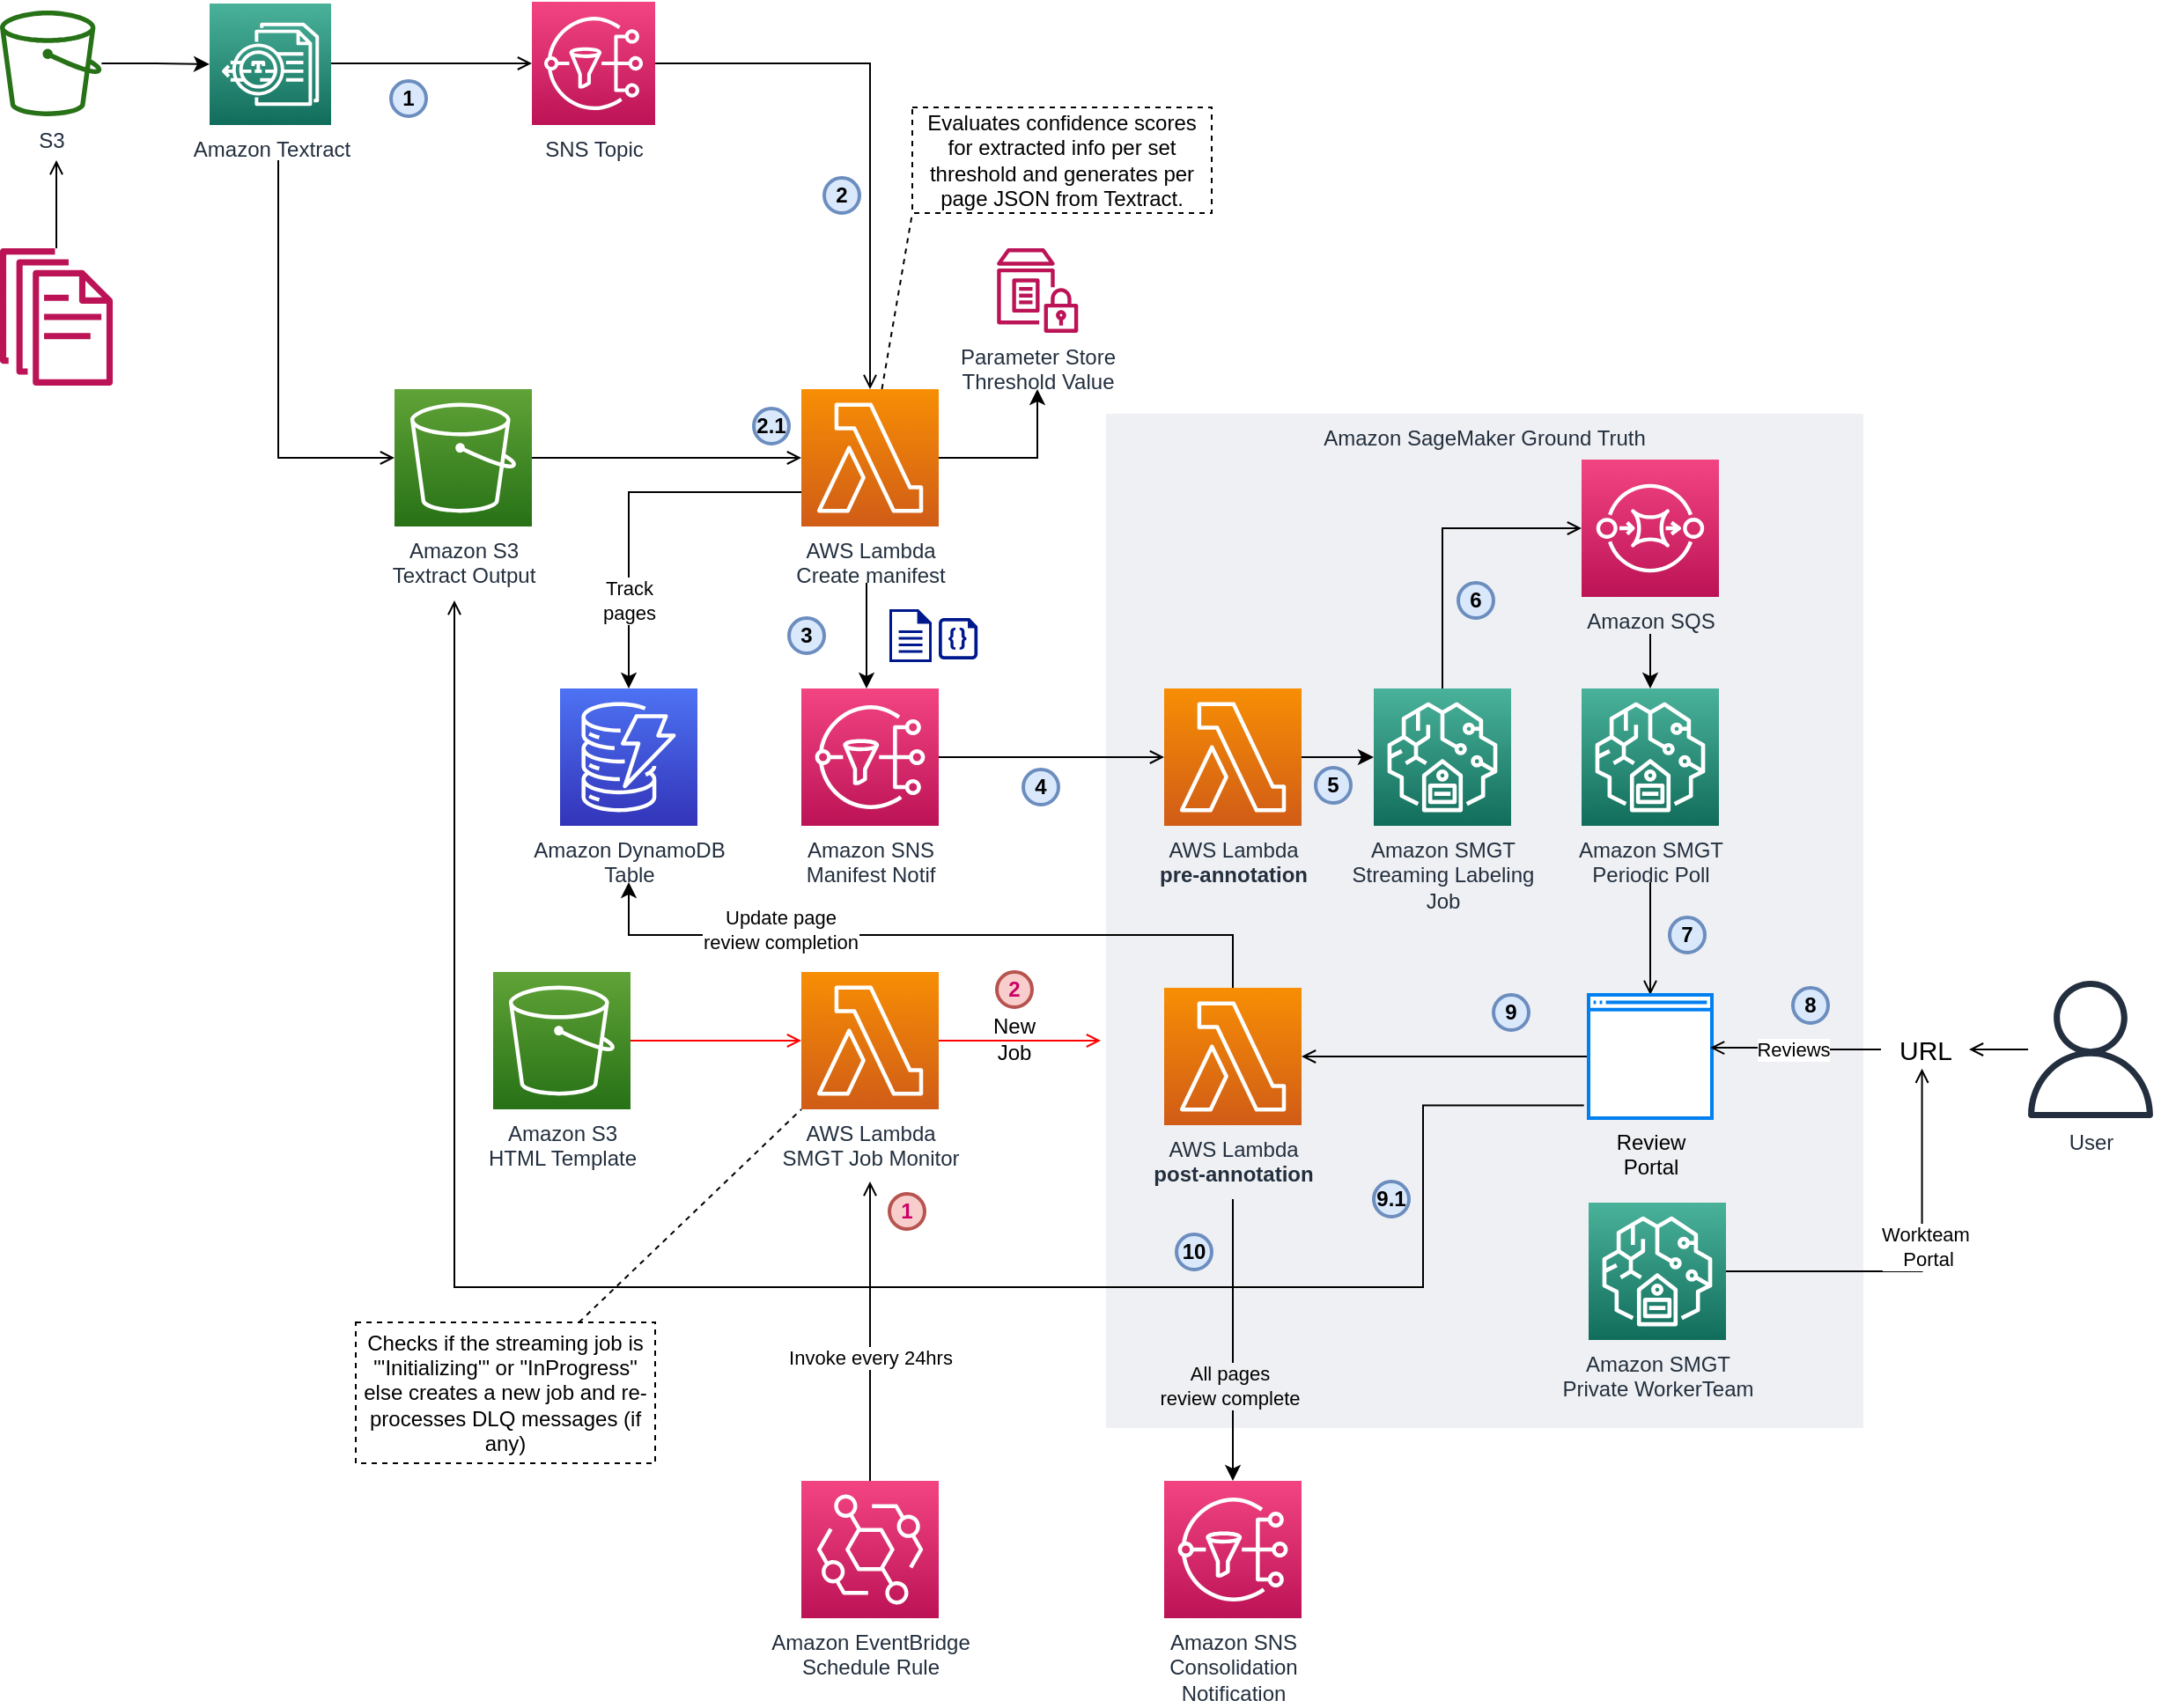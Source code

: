 <mxfile version="14.6.13" type="device" pages="3"><diagram id="UMLTwpYib-HgXOrOIsCU" name="Page-1"><mxGraphModel dx="4031" dy="2326" grid="1" gridSize="10" guides="1" tooltips="1" connect="1" arrows="1" fold="1" page="1" pageScale="1" pageWidth="1600" pageHeight="900" math="0" shadow="0"><root><mxCell id="0"/><mxCell id="1" parent="0"/><mxCell id="ZjXlQ1RKOVARhu_zLnmS-23" value="Amazon SageMaker Ground Truth" style="fillColor=#EFF0F3;strokeColor=none;dashed=0;verticalAlign=top;fontStyle=0;fontColor=#232F3D;" parent="1" vertex="1"><mxGeometry x="570" y="94" width="430" height="576" as="geometry"/></mxCell><mxCell id="iQVZaz2H7pdXP69Gu5UM-6" style="edgeStyle=orthogonalEdgeStyle;rounded=0;orthogonalLoop=1;jettySize=auto;html=1;entryX=0;entryY=0.5;entryDx=0;entryDy=0;entryPerimeter=0;endArrow=open;endFill=0;" parent="1" source="ZjXlQ1RKOVARhu_zLnmS-2" target="ZjXlQ1RKOVARhu_zLnmS-27" edge="1"><mxGeometry relative="1" as="geometry"/></mxCell><mxCell id="ZjXlQ1RKOVARhu_zLnmS-2" value="Amazon S3&lt;br&gt;Textract Output" style="points=[[0,0,0],[0.25,0,0],[0.5,0,0],[0.75,0,0],[1,0,0],[0,1,0],[0.25,1,0],[0.5,1,0],[0.75,1,0],[1,1,0],[0,0.25,0],[0,0.5,0],[0,0.75,0],[1,0.25,0],[1,0.5,0],[1,0.75,0]];outlineConnect=0;fontColor=#232F3E;gradientColor=#60A337;gradientDirection=north;fillColor=#277116;strokeColor=#ffffff;dashed=0;verticalLabelPosition=bottom;verticalAlign=top;align=center;html=1;fontSize=12;fontStyle=0;aspect=fixed;shape=mxgraph.aws4.resourceIcon;resIcon=mxgraph.aws4.s3;" parent="1" vertex="1"><mxGeometry x="166" y="80" width="78" height="78" as="geometry"/></mxCell><mxCell id="ZjXlQ1RKOVARhu_zLnmS-11" style="edgeStyle=orthogonalEdgeStyle;rounded=0;orthogonalLoop=1;jettySize=auto;html=1;entryX=0;entryY=0.5;entryDx=0;entryDy=0;entryPerimeter=0;endArrow=open;endFill=0;" parent="1" source="ZjXlQ1RKOVARhu_zLnmS-6" target="ZjXlQ1RKOVARhu_zLnmS-10" edge="1"><mxGeometry relative="1" as="geometry"><Array as="points"><mxPoint x="761" y="159"/></Array></mxGeometry></mxCell><mxCell id="ZjXlQ1RKOVARhu_zLnmS-6" value="Amazon SMGT&lt;br&gt;Streaming Labeling&lt;br&gt;Job" style="points=[[0,0,0],[0.25,0,0],[0.5,0,0],[0.75,0,0],[1,0,0],[0,1,0],[0.25,1,0],[0.5,1,0],[0.75,1,0],[1,1,0],[0,0.25,0],[0,0.5,0],[0,0.75,0],[1,0.25,0],[1,0.5,0],[1,0.75,0]];outlineConnect=0;fontColor=#232F3E;gradientColor=#4AB29A;gradientDirection=north;fillColor=#116D5B;strokeColor=#ffffff;dashed=0;verticalLabelPosition=bottom;verticalAlign=top;align=center;html=1;fontSize=12;fontStyle=0;aspect=fixed;shape=mxgraph.aws4.resourceIcon;resIcon=mxgraph.aws4.sagemaker_ground_truth;" parent="1" vertex="1"><mxGeometry x="722" y="250" width="78" height="78" as="geometry"/></mxCell><mxCell id="ZjXlQ1RKOVARhu_zLnmS-9" style="edgeStyle=orthogonalEdgeStyle;rounded=0;orthogonalLoop=1;jettySize=auto;html=1;entryX=0;entryY=0.5;entryDx=0;entryDy=0;entryPerimeter=0;" parent="1" source="ZjXlQ1RKOVARhu_zLnmS-7" target="ZjXlQ1RKOVARhu_zLnmS-6" edge="1"><mxGeometry relative="1" as="geometry"/></mxCell><mxCell id="ZjXlQ1RKOVARhu_zLnmS-7" value="AWS Lambda&lt;br&gt;&lt;b&gt;pre-annotation&lt;/b&gt;" style="points=[[0,0,0],[0.25,0,0],[0.5,0,0],[0.75,0,0],[1,0,0],[0,1,0],[0.25,1,0],[0.5,1,0],[0.75,1,0],[1,1,0],[0,0.25,0],[0,0.5,0],[0,0.75,0],[1,0.25,0],[1,0.5,0],[1,0.75,0]];outlineConnect=0;fontColor=#232F3E;gradientColor=#F78E04;gradientDirection=north;fillColor=#D05C17;strokeColor=#ffffff;dashed=0;verticalLabelPosition=bottom;verticalAlign=top;align=center;html=1;fontSize=12;fontStyle=0;aspect=fixed;shape=mxgraph.aws4.resourceIcon;resIcon=mxgraph.aws4.lambda;" parent="1" vertex="1"><mxGeometry x="603" y="250" width="78" height="78" as="geometry"/></mxCell><mxCell id="ZjXlQ1RKOVARhu_zLnmS-13" style="edgeStyle=orthogonalEdgeStyle;rounded=0;orthogonalLoop=1;jettySize=auto;html=1;sourcePerimeterSpacing=21;" parent="1" source="ZjXlQ1RKOVARhu_zLnmS-10" target="ZjXlQ1RKOVARhu_zLnmS-12" edge="1"><mxGeometry relative="1" as="geometry"/></mxCell><mxCell id="ZjXlQ1RKOVARhu_zLnmS-10" value="Amazon SQS" style="points=[[0,0,0],[0.25,0,0],[0.5,0,0],[0.75,0,0],[1,0,0],[0,1,0],[0.25,1,0],[0.5,1,0],[0.75,1,0],[1,1,0],[0,0.25,0],[0,0.5,0],[0,0.75,0],[1,0.25,0],[1,0.5,0],[1,0.75,0]];outlineConnect=0;fontColor=#232F3E;gradientColor=#F34482;gradientDirection=north;fillColor=#BC1356;strokeColor=#ffffff;dashed=0;verticalLabelPosition=bottom;verticalAlign=top;align=center;html=1;fontSize=12;fontStyle=0;aspect=fixed;shape=mxgraph.aws4.resourceIcon;resIcon=mxgraph.aws4.sqs;" parent="1" vertex="1"><mxGeometry x="840" y="120" width="78" height="78" as="geometry"/></mxCell><mxCell id="ZjXlQ1RKOVARhu_zLnmS-15" style="edgeStyle=orthogonalEdgeStyle;rounded=0;orthogonalLoop=1;jettySize=auto;html=1;sourcePerimeterSpacing=32;endArrow=open;endFill=0;" parent="1" source="ZjXlQ1RKOVARhu_zLnmS-12" target="ZjXlQ1RKOVARhu_zLnmS-14" edge="1"><mxGeometry relative="1" as="geometry"/></mxCell><mxCell id="ZjXlQ1RKOVARhu_zLnmS-12" value="Amazon SMGT&lt;br&gt;Periodic Poll" style="points=[[0,0,0],[0.25,0,0],[0.5,0,0],[0.75,0,0],[1,0,0],[0,1,0],[0.25,1,0],[0.5,1,0],[0.75,1,0],[1,1,0],[0,0.25,0],[0,0.5,0],[0,0.75,0],[1,0.25,0],[1,0.5,0],[1,0.75,0]];outlineConnect=0;fontColor=#232F3E;gradientColor=#4AB29A;gradientDirection=north;fillColor=#116D5B;strokeColor=#ffffff;dashed=0;verticalLabelPosition=bottom;verticalAlign=top;align=center;html=1;fontSize=12;fontStyle=0;aspect=fixed;shape=mxgraph.aws4.resourceIcon;resIcon=mxgraph.aws4.sagemaker_ground_truth;" parent="1" vertex="1"><mxGeometry x="840" y="250" width="78" height="78" as="geometry"/></mxCell><mxCell id="ZjXlQ1RKOVARhu_zLnmS-22" style="edgeStyle=orthogonalEdgeStyle;rounded=0;orthogonalLoop=1;jettySize=auto;html=1;entryX=1;entryY=0.5;entryDx=0;entryDy=0;entryPerimeter=0;sourcePerimeterSpacing=0;endArrow=open;endFill=0;" parent="1" source="ZjXlQ1RKOVARhu_zLnmS-14" target="ZjXlQ1RKOVARhu_zLnmS-20" edge="1"><mxGeometry relative="1" as="geometry"/></mxCell><mxCell id="ZjXlQ1RKOVARhu_zLnmS-14" value="Review&lt;br&gt;Portal" style="html=1;verticalLabelPosition=bottom;align=center;labelBackgroundColor=none;verticalAlign=top;strokeWidth=2;strokeColor=#0080F0;shadow=0;dashed=0;shape=mxgraph.ios7.icons.window;" parent="1" vertex="1"><mxGeometry x="844" y="424" width="70" height="70" as="geometry"/></mxCell><mxCell id="ZjXlQ1RKOVARhu_zLnmS-17" style="edgeStyle=orthogonalEdgeStyle;rounded=0;orthogonalLoop=1;jettySize=auto;html=1;entryX=0.986;entryY=0.429;entryDx=0;entryDy=0;entryPerimeter=0;startArrow=none;endArrow=open;endFill=0;" parent="1" source="-3DUw9Qw6aIzOxxVHfdB-41" target="ZjXlQ1RKOVARhu_zLnmS-14" edge="1"><mxGeometry relative="1" as="geometry"/></mxCell><mxCell id="ZjXlQ1RKOVARhu_zLnmS-18" value="Reviews" style="edgeLabel;html=1;align=center;verticalAlign=middle;resizable=0;points=[];labelBackgroundColor=#ffffff;" parent="ZjXlQ1RKOVARhu_zLnmS-17" vertex="1" connectable="0"><mxGeometry x="0.043" y="1" relative="1" as="geometry"><mxPoint as="offset"/></mxGeometry></mxCell><mxCell id="mYEIrdOQsgGN_sezfl_g-5" style="edgeStyle=orthogonalEdgeStyle;rounded=0;orthogonalLoop=1;jettySize=auto;html=1;endArrow=open;endFill=0;" parent="1" source="ZjXlQ1RKOVARhu_zLnmS-16" target="-3DUw9Qw6aIzOxxVHfdB-41" edge="1"><mxGeometry relative="1" as="geometry"/></mxCell><mxCell id="ZjXlQ1RKOVARhu_zLnmS-16" value="User" style="outlineConnect=0;fontColor=#232F3E;gradientColor=none;fillColor=#232F3E;strokeColor=none;dashed=0;verticalLabelPosition=bottom;verticalAlign=top;align=center;html=1;fontSize=12;fontStyle=0;aspect=fixed;pointerEvents=1;shape=mxgraph.aws4.user;" parent="1" vertex="1"><mxGeometry x="1090" y="416" width="78" height="78" as="geometry"/></mxCell><mxCell id="mYEIrdOQsgGN_sezfl_g-2" style="edgeStyle=orthogonalEdgeStyle;rounded=0;orthogonalLoop=1;jettySize=auto;html=1;endArrow=open;endFill=0;exitX=-0.038;exitY=0.897;exitDx=0;exitDy=0;exitPerimeter=0;" parent="1" source="ZjXlQ1RKOVARhu_zLnmS-14" edge="1"><mxGeometry relative="1" as="geometry"><mxPoint x="200" y="200" as="targetPoint"/><mxPoint x="642" y="530" as="sourcePoint"/><Array as="points"><mxPoint x="750" y="487"/><mxPoint x="750" y="590"/><mxPoint x="200" y="590"/></Array></mxGeometry></mxCell><mxCell id="IIQ6v1kDQ3MYPb9f5s-9-4" style="edgeStyle=orthogonalEdgeStyle;rounded=0;orthogonalLoop=1;jettySize=auto;html=1;" parent="1" edge="1"><mxGeometry relative="1" as="geometry"><mxPoint x="642" y="540" as="sourcePoint"/><mxPoint x="642.0" y="700" as="targetPoint"/></mxGeometry></mxCell><mxCell id="IIQ6v1kDQ3MYPb9f5s-9-6" value="All pages&lt;br&gt;review complete" style="edgeLabel;html=1;align=center;verticalAlign=middle;resizable=0;points=[];labelBackgroundColor=#EFF0F3;" parent="IIQ6v1kDQ3MYPb9f5s-9-4" vertex="1" connectable="0"><mxGeometry x="0.32" y="-2" relative="1" as="geometry"><mxPoint as="offset"/></mxGeometry></mxCell><mxCell id="QbFu32vdV9UQVes6FkVP-6" style="edgeStyle=orthogonalEdgeStyle;rounded=0;orthogonalLoop=1;jettySize=auto;html=1;" edge="1" parent="1" source="ZjXlQ1RKOVARhu_zLnmS-20"><mxGeometry relative="1" as="geometry"><mxPoint x="299" y="360" as="targetPoint"/><Array as="points"><mxPoint x="642" y="390"/><mxPoint x="299" y="390"/></Array></mxGeometry></mxCell><mxCell id="QbFu32vdV9UQVes6FkVP-7" value="Update page &lt;br&gt;review completion" style="edgeLabel;html=1;align=center;verticalAlign=middle;resizable=0;points=[];" vertex="1" connectable="0" parent="QbFu32vdV9UQVes6FkVP-6"><mxGeometry x="0.428" y="-3" relative="1" as="geometry"><mxPoint as="offset"/></mxGeometry></mxCell><mxCell id="ZjXlQ1RKOVARhu_zLnmS-20" value="AWS Lambda&lt;br&gt;&lt;b&gt;post-annotation&lt;/b&gt;" style="points=[[0,0,0],[0.25,0,0],[0.5,0,0],[0.75,0,0],[1,0,0],[0,1,0],[0.25,1,0],[0.5,1,0],[0.75,1,0],[1,1,0],[0,0.25,0],[0,0.5,0],[0,0.75,0],[1,0.25,0],[1,0.5,0],[1,0.75,0]];outlineConnect=0;fontColor=#232F3E;gradientColor=#F78E04;gradientDirection=north;fillColor=#D05C17;strokeColor=#ffffff;dashed=0;verticalLabelPosition=bottom;verticalAlign=top;align=center;html=1;fontSize=12;fontStyle=0;aspect=fixed;shape=mxgraph.aws4.resourceIcon;resIcon=mxgraph.aws4.lambda;" parent="1" vertex="1"><mxGeometry x="603" y="420" width="78" height="78" as="geometry"/></mxCell><mxCell id="MnAip32rntmcTfreP7wY-8" style="edgeStyle=orthogonalEdgeStyle;rounded=0;orthogonalLoop=1;jettySize=auto;html=1;strokeColor=#FF0000;endArrow=open;endFill=0;" parent="1" source="ZjXlQ1RKOVARhu_zLnmS-25" edge="1"><mxGeometry relative="1" as="geometry"><mxPoint x="567" y="450" as="targetPoint"/></mxGeometry></mxCell><mxCell id="ZjXlQ1RKOVARhu_zLnmS-25" value="AWS Lambda&lt;br&gt;SMGT Job Monitor" style="points=[[0,0,0],[0.25,0,0],[0.5,0,0],[0.75,0,0],[1,0,0],[0,1,0],[0.25,1,0],[0.5,1,0],[0.75,1,0],[1,1,0],[0,0.25,0],[0,0.5,0],[0,0.75,0],[1,0.25,0],[1,0.5,0],[1,0.75,0]];outlineConnect=0;fontColor=#232F3E;gradientColor=#F78E04;gradientDirection=north;fillColor=#D05C17;strokeColor=#ffffff;dashed=0;verticalLabelPosition=bottom;verticalAlign=top;align=center;html=1;fontSize=12;fontStyle=0;aspect=fixed;shape=mxgraph.aws4.resourceIcon;resIcon=mxgraph.aws4.lambda;" parent="1" vertex="1"><mxGeometry x="397" y="411" width="78" height="78" as="geometry"/></mxCell><mxCell id="ZjXlQ1RKOVARhu_zLnmS-30" style="edgeStyle=orthogonalEdgeStyle;rounded=0;orthogonalLoop=1;jettySize=auto;html=1;entryX=0.5;entryY=0;entryDx=0;entryDy=0;entryPerimeter=0;sourcePerimeterSpacing=48;" parent="1" edge="1"><mxGeometry relative="1" as="geometry"><mxPoint x="434" y="190" as="sourcePoint"/><mxPoint x="434" y="250" as="targetPoint"/></mxGeometry></mxCell><mxCell id="ZjXlQ1RKOVARhu_zLnmS-34" style="rounded=0;orthogonalLoop=1;jettySize=auto;html=1;entryX=0;entryY=1;entryDx=0;entryDy=0;sourcePerimeterSpacing=0;endArrow=none;endFill=0;dashed=1;" parent="1" source="ZjXlQ1RKOVARhu_zLnmS-27" target="ZjXlQ1RKOVARhu_zLnmS-33" edge="1"><mxGeometry relative="1" as="geometry"/></mxCell><mxCell id="QbFu32vdV9UQVes6FkVP-3" style="edgeStyle=orthogonalEdgeStyle;rounded=0;orthogonalLoop=1;jettySize=auto;html=1;" edge="1" parent="1" source="ZjXlQ1RKOVARhu_zLnmS-27"><mxGeometry relative="1" as="geometry"><mxPoint x="531" y="80" as="targetPoint"/><Array as="points"><mxPoint x="531" y="119"/></Array></mxGeometry></mxCell><mxCell id="QbFu32vdV9UQVes6FkVP-5" value="Track&lt;br&gt;pages" style="edgeStyle=orthogonalEdgeStyle;rounded=0;orthogonalLoop=1;jettySize=auto;html=1;exitX=0;exitY=0.75;exitDx=0;exitDy=0;exitPerimeter=0;" edge="1" parent="1" source="ZjXlQ1RKOVARhu_zLnmS-27" target="QbFu32vdV9UQVes6FkVP-4"><mxGeometry x="0.523" relative="1" as="geometry"><mxPoint as="offset"/></mxGeometry></mxCell><mxCell id="ZjXlQ1RKOVARhu_zLnmS-27" value="AWS Lambda&lt;br&gt;Create manifest" style="points=[[0,0,0],[0.25,0,0],[0.5,0,0],[0.75,0,0],[1,0,0],[0,1,0],[0.25,1,0],[0.5,1,0],[0.75,1,0],[1,1,0],[0,0.25,0],[0,0.5,0],[0,0.75,0],[1,0.25,0],[1,0.5,0],[1,0.75,0]];outlineConnect=0;fontColor=#232F3E;gradientColor=#F78E04;gradientDirection=north;fillColor=#D05C17;strokeColor=#ffffff;dashed=0;verticalLabelPosition=bottom;verticalAlign=top;align=center;html=1;fontSize=12;fontStyle=0;aspect=fixed;shape=mxgraph.aws4.resourceIcon;resIcon=mxgraph.aws4.lambda;" parent="1" vertex="1"><mxGeometry x="397" y="80" width="78" height="78" as="geometry"/></mxCell><mxCell id="ZjXlQ1RKOVARhu_zLnmS-31" style="edgeStyle=orthogonalEdgeStyle;rounded=0;orthogonalLoop=1;jettySize=auto;html=1;entryX=0;entryY=0.5;entryDx=0;entryDy=0;entryPerimeter=0;sourcePerimeterSpacing=0;exitX=1;exitY=0.5;exitDx=0;exitDy=0;exitPerimeter=0;endArrow=open;endFill=0;" parent="1" source="iQVZaz2H7pdXP69Gu5UM-9" target="ZjXlQ1RKOVARhu_zLnmS-7" edge="1"><mxGeometry relative="1" as="geometry"><mxPoint x="486" y="289" as="sourcePoint"/><mxPoint x="548" y="289" as="targetPoint"/></mxGeometry></mxCell><mxCell id="ZjXlQ1RKOVARhu_zLnmS-33" value="Evaluates confidence scores for extracted info per set threshold and generates per page JSON from Textract." style="text;html=1;fillColor=none;align=center;verticalAlign=middle;whiteSpace=wrap;rounded=0;labelBackgroundColor=#ffffff;strokeColor=#000000;dashed=1;" parent="1" vertex="1"><mxGeometry x="460" y="-80" width="170" height="60" as="geometry"/></mxCell><mxCell id="SoyV4UDJREmmAg6bnait-2" value="&lt;b&gt;2&lt;/b&gt;" style="ellipse;whiteSpace=wrap;html=1;aspect=fixed;fillColor=#dae8fc;strokeColor=#6c8ebf;strokeWidth=2;" parent="1" vertex="1"><mxGeometry x="410" y="-40" width="20" height="20" as="geometry"/></mxCell><mxCell id="SoyV4UDJREmmAg6bnait-3" value="&lt;b&gt;3&lt;/b&gt;" style="ellipse;whiteSpace=wrap;html=1;aspect=fixed;fillColor=#dae8fc;strokeColor=#6c8ebf;strokeWidth=2;" parent="1" vertex="1"><mxGeometry x="390" y="210" width="20" height="20" as="geometry"/></mxCell><mxCell id="SoyV4UDJREmmAg6bnait-4" value="&lt;b&gt;4&lt;/b&gt;" style="ellipse;whiteSpace=wrap;html=1;aspect=fixed;fillColor=#dae8fc;strokeColor=#6c8ebf;strokeWidth=2;" parent="1" vertex="1"><mxGeometry x="523" y="296" width="20" height="20" as="geometry"/></mxCell><mxCell id="SoyV4UDJREmmAg6bnait-5" value="&lt;b&gt;5&lt;/b&gt;" style="ellipse;whiteSpace=wrap;html=1;aspect=fixed;fillColor=#dae8fc;strokeColor=#6c8ebf;strokeWidth=2;" parent="1" vertex="1"><mxGeometry x="689" y="295" width="20" height="20" as="geometry"/></mxCell><mxCell id="SoyV4UDJREmmAg6bnait-6" value="&lt;b&gt;6&lt;/b&gt;" style="ellipse;whiteSpace=wrap;html=1;aspect=fixed;fillColor=#dae8fc;strokeColor=#6c8ebf;strokeWidth=2;" parent="1" vertex="1"><mxGeometry x="770" y="190" width="20" height="20" as="geometry"/></mxCell><mxCell id="SoyV4UDJREmmAg6bnait-7" value="&lt;b&gt;7&lt;/b&gt;" style="ellipse;whiteSpace=wrap;html=1;aspect=fixed;fillColor=#dae8fc;strokeColor=#6c8ebf;strokeWidth=2;" parent="1" vertex="1"><mxGeometry x="890" y="380" width="20" height="20" as="geometry"/></mxCell><mxCell id="SoyV4UDJREmmAg6bnait-8" value="&lt;b&gt;8&lt;/b&gt;" style="ellipse;whiteSpace=wrap;html=1;aspect=fixed;fillColor=#dae8fc;strokeColor=#6c8ebf;strokeWidth=2;" parent="1" vertex="1"><mxGeometry x="960" y="420" width="20" height="20" as="geometry"/></mxCell><mxCell id="SoyV4UDJREmmAg6bnait-9" value="&lt;b&gt;9&lt;/b&gt;" style="ellipse;whiteSpace=wrap;html=1;aspect=fixed;fillColor=#dae8fc;strokeColor=#6c8ebf;strokeWidth=2;" parent="1" vertex="1"><mxGeometry x="790" y="424" width="20" height="20" as="geometry"/></mxCell><mxCell id="SoyV4UDJREmmAg6bnait-10" value="&lt;b&gt;10&lt;/b&gt;" style="ellipse;whiteSpace=wrap;html=1;aspect=fixed;fillColor=#dae8fc;strokeColor=#6c8ebf;strokeWidth=2;" parent="1" vertex="1"><mxGeometry x="610" y="560" width="20" height="20" as="geometry"/></mxCell><mxCell id="iQVZaz2H7pdXP69Gu5UM-9" value="Amazon SNS&lt;br&gt;Manifest Notif" style="points=[[0,0,0],[0.25,0,0],[0.5,0,0],[0.75,0,0],[1,0,0],[0,1,0],[0.25,1,0],[0.5,1,0],[0.75,1,0],[1,1,0],[0,0.25,0],[0,0.5,0],[0,0.75,0],[1,0.25,0],[1,0.5,0],[1,0.75,0]];outlineConnect=0;fontColor=#232F3E;gradientColor=#F34482;gradientDirection=north;fillColor=#BC1356;strokeColor=#ffffff;dashed=0;verticalLabelPosition=bottom;verticalAlign=top;align=center;html=1;fontSize=12;fontStyle=0;aspect=fixed;shape=mxgraph.aws4.resourceIcon;resIcon=mxgraph.aws4.sns;" parent="1" vertex="1"><mxGeometry x="397" y="250" width="78" height="78" as="geometry"/></mxCell><mxCell id="MnAip32rntmcTfreP7wY-7" style="edgeStyle=orthogonalEdgeStyle;rounded=0;orthogonalLoop=1;jettySize=auto;html=1;strokeColor=#FF0000;endArrow=open;endFill=0;" parent="1" edge="1"><mxGeometry relative="1" as="geometry"><mxPoint x="300" y="450" as="sourcePoint"/><mxPoint x="397" y="450" as="targetPoint"/><Array as="points"><mxPoint x="300" y="450"/><mxPoint x="397" y="450"/></Array></mxGeometry></mxCell><mxCell id="cE_Wn2-EOiVQVkl_w6X3-1" value="Amazon S3&lt;br&gt;HTML Template" style="points=[[0,0,0],[0.25,0,0],[0.5,0,0],[0.75,0,0],[1,0,0],[0,1,0],[0.25,1,0],[0.5,1,0],[0.75,1,0],[1,1,0],[0,0.25,0],[0,0.5,0],[0,0.75,0],[1,0.25,0],[1,0.5,0],[1,0.75,0]];outlineConnect=0;fontColor=#232F3E;gradientColor=#60A337;gradientDirection=north;fillColor=#277116;strokeColor=#ffffff;dashed=0;verticalLabelPosition=bottom;verticalAlign=top;align=center;html=1;fontSize=12;fontStyle=0;aspect=fixed;shape=mxgraph.aws4.resourceIcon;resIcon=mxgraph.aws4.s3;" parent="1" vertex="1"><mxGeometry x="222" y="411" width="78" height="78" as="geometry"/></mxCell><mxCell id="MnAip32rntmcTfreP7wY-2" style="edgeStyle=orthogonalEdgeStyle;rounded=0;orthogonalLoop=1;jettySize=auto;html=1;endArrow=open;endFill=0;" parent="1" source="-3DUw9Qw6aIzOxxVHfdB-2" edge="1"><mxGeometry relative="1" as="geometry"><mxPoint x="-26" y="-50" as="targetPoint"/></mxGeometry></mxCell><mxCell id="-3DUw9Qw6aIzOxxVHfdB-2" value="" style="outlineConnect=0;fontColor=#232F3E;gradientColor=none;fillColor=#BC1356;strokeColor=none;dashed=0;verticalLabelPosition=bottom;verticalAlign=top;align=center;html=1;fontSize=12;fontStyle=0;aspect=fixed;pointerEvents=1;shape=mxgraph.aws4.documents;" parent="1" vertex="1"><mxGeometry x="-58" width="64" height="78" as="geometry"/></mxCell><mxCell id="-3DUw9Qw6aIzOxxVHfdB-4" style="edgeStyle=orthogonalEdgeStyle;rounded=0;orthogonalLoop=1;jettySize=auto;html=1;" parent="1" source="-3DUw9Qw6aIzOxxVHfdB-5" target="-3DUw9Qw6aIzOxxVHfdB-8" edge="1"><mxGeometry relative="1" as="geometry"/></mxCell><mxCell id="-3DUw9Qw6aIzOxxVHfdB-5" value="S3" style="outlineConnect=0;fontColor=#232F3E;gradientColor=none;fillColor=#277116;strokeColor=none;dashed=0;verticalLabelPosition=bottom;verticalAlign=top;align=center;html=1;fontSize=12;fontStyle=0;aspect=fixed;pointerEvents=1;shape=mxgraph.aws4.bucket;" parent="1" vertex="1"><mxGeometry x="-58" y="-135" width="57.69" height="60" as="geometry"/></mxCell><mxCell id="-3DUw9Qw6aIzOxxVHfdB-7" style="edgeStyle=orthogonalEdgeStyle;rounded=0;orthogonalLoop=1;jettySize=auto;html=1;entryX=0;entryY=0.5;entryDx=0;entryDy=0;entryPerimeter=0;endArrow=open;endFill=0;" parent="1" source="-3DUw9Qw6aIzOxxVHfdB-8" target="-3DUw9Qw6aIzOxxVHfdB-10" edge="1"><mxGeometry relative="1" as="geometry"><Array as="points"><mxPoint x="70" y="-105"/><mxPoint x="70" y="-105"/></Array></mxGeometry></mxCell><mxCell id="MnAip32rntmcTfreP7wY-1" style="edgeStyle=orthogonalEdgeStyle;rounded=0;orthogonalLoop=1;jettySize=auto;html=1;entryX=0;entryY=0.5;entryDx=0;entryDy=0;entryPerimeter=0;endArrow=open;endFill=0;" parent="1" target="ZjXlQ1RKOVARhu_zLnmS-2" edge="1"><mxGeometry relative="1" as="geometry"><mxPoint x="100" y="-50" as="sourcePoint"/><Array as="points"><mxPoint x="100" y="-40"/><mxPoint x="100" y="119"/></Array></mxGeometry></mxCell><mxCell id="-3DUw9Qw6aIzOxxVHfdB-8" value="Amazon Textract" style="points=[[0,0,0],[0.25,0,0],[0.5,0,0],[0.75,0,0],[1,0,0],[0,1,0],[0.25,1,0],[0.5,1,0],[0.75,1,0],[1,1,0],[0,0.25,0],[0,0.5,0],[0,0.75,0],[1,0.25,0],[1,0.5,0],[1,0.75,0]];outlineConnect=0;fontColor=#232F3E;gradientColor=#4AB29A;gradientDirection=north;fillColor=#116D5B;strokeColor=#ffffff;dashed=0;verticalLabelPosition=bottom;verticalAlign=top;align=center;html=1;fontSize=12;fontStyle=0;aspect=fixed;shape=mxgraph.aws4.resourceIcon;resIcon=mxgraph.aws4.textract;" parent="1" vertex="1"><mxGeometry x="61" y="-139" width="69" height="69" as="geometry"/></mxCell><mxCell id="-3DUw9Qw6aIzOxxVHfdB-12" style="edgeStyle=orthogonalEdgeStyle;rounded=0;orthogonalLoop=1;jettySize=auto;html=1;entryX=0.5;entryY=0;entryDx=0;entryDy=0;entryPerimeter=0;endArrow=open;endFill=0;" parent="1" source="-3DUw9Qw6aIzOxxVHfdB-10" target="ZjXlQ1RKOVARhu_zLnmS-27" edge="1"><mxGeometry relative="1" as="geometry"/></mxCell><mxCell id="-3DUw9Qw6aIzOxxVHfdB-10" value="SNS Topic" style="points=[[0,0,0],[0.25,0,0],[0.5,0,0],[0.75,0,0],[1,0,0],[0,1,0],[0.25,1,0],[0.5,1,0],[0.75,1,0],[1,1,0],[0,0.25,0],[0,0.5,0],[0,0.75,0],[1,0.25,0],[1,0.5,0],[1,0.75,0]];outlineConnect=0;fontColor=#232F3E;gradientColor=#F34482;gradientDirection=north;fillColor=#BC1356;strokeColor=#ffffff;dashed=0;verticalLabelPosition=bottom;verticalAlign=top;align=center;html=1;fontSize=12;fontStyle=0;aspect=fixed;shape=mxgraph.aws4.resourceIcon;resIcon=mxgraph.aws4.sns;" parent="1" vertex="1"><mxGeometry x="244.0" y="-140" width="70" height="70" as="geometry"/></mxCell><mxCell id="iQVZaz2H7pdXP69Gu5UM-7" value="&lt;b&gt;2.1&lt;/b&gt;" style="ellipse;whiteSpace=wrap;html=1;aspect=fixed;fillColor=#dae8fc;strokeColor=#6c8ebf;strokeWidth=2;" parent="1" vertex="1"><mxGeometry x="370" y="91" width="20" height="20" as="geometry"/></mxCell><mxCell id="-3DUw9Qw6aIzOxxVHfdB-40" style="edgeStyle=orthogonalEdgeStyle;rounded=0;orthogonalLoop=1;jettySize=auto;html=1;fontSize=15;entryX=0.466;entryY=1.043;entryDx=0;entryDy=0;entryPerimeter=0;endArrow=open;endFill=0;" parent="1" source="-3DUw9Qw6aIzOxxVHfdB-39" target="-3DUw9Qw6aIzOxxVHfdB-41" edge="1"><mxGeometry relative="1" as="geometry"><mxPoint x="1024" y="621" as="targetPoint"/></mxGeometry></mxCell><mxCell id="mYEIrdOQsgGN_sezfl_g-18" value="Workteam&lt;br&gt;&amp;nbsp;Portal" style="edgeLabel;html=1;align=center;verticalAlign=middle;resizable=0;points=[];" parent="-3DUw9Qw6aIzOxxVHfdB-40" vertex="1" connectable="0"><mxGeometry x="0.11" y="-1" relative="1" as="geometry"><mxPoint as="offset"/></mxGeometry></mxCell><mxCell id="-3DUw9Qw6aIzOxxVHfdB-39" value="Amazon SMGT&lt;br&gt;Private WorkerTeam" style="points=[[0,0,0],[0.25,0,0],[0.5,0,0],[0.75,0,0],[1,0,0],[0,1,0],[0.25,1,0],[0.5,1,0],[0.75,1,0],[1,1,0],[0,0.25,0],[0,0.5,0],[0,0.75,0],[1,0.25,0],[1,0.5,0],[1,0.75,0]];outlineConnect=0;fontColor=#232F3E;gradientColor=#4AB29A;gradientDirection=north;fillColor=#116D5B;strokeColor=#ffffff;dashed=0;verticalLabelPosition=bottom;verticalAlign=top;align=center;html=1;fontSize=12;fontStyle=0;aspect=fixed;shape=mxgraph.aws4.resourceIcon;resIcon=mxgraph.aws4.sagemaker_ground_truth;" parent="1" vertex="1"><mxGeometry x="844" y="542" width="78" height="78" as="geometry"/></mxCell><mxCell id="mYEIrdOQsgGN_sezfl_g-1" value="&lt;b&gt;1&lt;/b&gt;" style="ellipse;whiteSpace=wrap;html=1;aspect=fixed;fillColor=#dae8fc;strokeColor=#6c8ebf;strokeWidth=2;" parent="1" vertex="1"><mxGeometry x="164" y="-95" width="20" height="20" as="geometry"/></mxCell><mxCell id="-3DUw9Qw6aIzOxxVHfdB-41" value="URL" style="text;html=1;align=center;verticalAlign=middle;resizable=0;points=[];autosize=1;strokeColor=none;fontSize=15;" parent="1" vertex="1"><mxGeometry x="1010" y="445" width="50" height="20" as="geometry"/></mxCell><mxCell id="mYEIrdOQsgGN_sezfl_g-6" value="New Job" style="text;html=1;strokeColor=none;fillColor=none;align=center;verticalAlign=middle;whiteSpace=wrap;rounded=0;" parent="1" vertex="1"><mxGeometry x="498" y="439" width="40" height="20" as="geometry"/></mxCell><mxCell id="mYEIrdOQsgGN_sezfl_g-9" value="&lt;b&gt;&lt;font color=&quot;#cc0066&quot;&gt;1&lt;/font&gt;&lt;/b&gt;" style="ellipse;whiteSpace=wrap;html=1;aspect=fixed;fillColor=#f8cecc;strokeColor=#b85450;strokeWidth=2;" parent="1" vertex="1"><mxGeometry x="447" y="537" width="20" height="20" as="geometry"/></mxCell><mxCell id="mYEIrdOQsgGN_sezfl_g-11" style="rounded=0;orthogonalLoop=1;jettySize=auto;html=1;entryX=0;entryY=1;entryDx=0;entryDy=0;entryPerimeter=0;startArrow=none;startFill=0;endArrow=none;endFill=0;strokeColor=#000000;dashed=1;" parent="1" source="mYEIrdOQsgGN_sezfl_g-10" target="ZjXlQ1RKOVARhu_zLnmS-25" edge="1"><mxGeometry relative="1" as="geometry"/></mxCell><mxCell id="mYEIrdOQsgGN_sezfl_g-10" value="Checks if the streaming job is &quot;'Initializing'&quot; or &quot;InProgress&quot; else creates a new job and re-processes DLQ messages (if any)" style="text;html=1;fillColor=none;align=center;verticalAlign=middle;whiteSpace=wrap;rounded=0;labelBackgroundColor=#ffffff;strokeColor=#000000;dashed=1;" parent="1" vertex="1"><mxGeometry x="144" y="610" width="170" height="80" as="geometry"/></mxCell><mxCell id="mYEIrdOQsgGN_sezfl_g-12" value="&lt;b&gt;&lt;font color=&quot;#cc0066&quot;&gt;2&lt;/font&gt;&lt;/b&gt;" style="ellipse;whiteSpace=wrap;html=1;aspect=fixed;fillColor=#f8cecc;strokeColor=#b85450;strokeWidth=2;" parent="1" vertex="1"><mxGeometry x="508" y="411" width="20" height="20" as="geometry"/></mxCell><mxCell id="mYEIrdOQsgGN_sezfl_g-16" style="edgeStyle=none;rounded=0;orthogonalLoop=1;jettySize=auto;html=1;startArrow=none;startFill=0;endArrow=open;endFill=0;strokeColor=#000000;" parent="1" source="mYEIrdOQsgGN_sezfl_g-15" edge="1"><mxGeometry relative="1" as="geometry"><mxPoint x="436" y="530" as="targetPoint"/></mxGeometry></mxCell><mxCell id="mYEIrdOQsgGN_sezfl_g-17" value="Invoke every 24hrs" style="edgeLabel;html=1;align=center;verticalAlign=middle;resizable=0;points=[];" parent="mYEIrdOQsgGN_sezfl_g-16" vertex="1" connectable="0"><mxGeometry x="0.183" y="1" relative="1" as="geometry"><mxPoint x="1" y="30" as="offset"/></mxGeometry></mxCell><mxCell id="mYEIrdOQsgGN_sezfl_g-15" value="Amazon EventBridge&lt;br&gt;Schedule Rule" style="points=[[0,0,0],[0.25,0,0],[0.5,0,0],[0.75,0,0],[1,0,0],[0,1,0],[0.25,1,0],[0.5,1,0],[0.75,1,0],[1,1,0],[0,0.25,0],[0,0.5,0],[0,0.75,0],[1,0.25,0],[1,0.5,0],[1,0.75,0]];outlineConnect=0;fontColor=#232F3E;gradientColor=#F34482;gradientDirection=north;fillColor=#BC1356;strokeColor=#ffffff;dashed=0;verticalLabelPosition=bottom;verticalAlign=top;align=center;html=1;fontSize=12;fontStyle=0;aspect=fixed;shape=mxgraph.aws4.resourceIcon;resIcon=mxgraph.aws4.eventbridge;" parent="1" vertex="1"><mxGeometry x="397" y="700" width="78" height="78" as="geometry"/></mxCell><mxCell id="IIQ6v1kDQ3MYPb9f5s-9-5" value="Amazon SNS&lt;br&gt;Consolidation&lt;br&gt;Notification" style="points=[[0,0,0],[0.25,0,0],[0.5,0,0],[0.75,0,0],[1,0,0],[0,1,0],[0.25,1,0],[0.5,1,0],[0.75,1,0],[1,1,0],[0,0.25,0],[0,0.5,0],[0,0.75,0],[1,0.25,0],[1,0.5,0],[1,0.75,0]];outlineConnect=0;fontColor=#232F3E;gradientColor=#F34482;gradientDirection=north;fillColor=#BC1356;strokeColor=#ffffff;dashed=0;verticalLabelPosition=bottom;verticalAlign=top;align=center;html=1;fontSize=12;fontStyle=0;aspect=fixed;shape=mxgraph.aws4.resourceIcon;resIcon=mxgraph.aws4.sns;" parent="1" vertex="1"><mxGeometry x="603" y="700" width="78" height="78" as="geometry"/></mxCell><mxCell id="IIQ6v1kDQ3MYPb9f5s-9-7" value="&lt;b&gt;9.1&lt;/b&gt;" style="ellipse;whiteSpace=wrap;html=1;aspect=fixed;fillColor=#dae8fc;strokeColor=#6c8ebf;strokeWidth=2;" parent="1" vertex="1"><mxGeometry x="722" y="530" width="20" height="20" as="geometry"/></mxCell><mxCell id="IIQ6v1kDQ3MYPb9f5s-9-9" value="" style="aspect=fixed;pointerEvents=1;shadow=0;dashed=0;html=1;strokeColor=none;labelPosition=center;verticalLabelPosition=bottom;verticalAlign=top;align=center;fillColor=#00188D;shape=mxgraph.mscae.enterprise.document" parent="1" vertex="1"><mxGeometry x="447" y="205" width="24" height="30" as="geometry"/></mxCell><mxCell id="IIQ6v1kDQ3MYPb9f5s-9-10" value="" style="aspect=fixed;pointerEvents=1;shadow=0;dashed=0;html=1;strokeColor=none;labelPosition=center;verticalLabelPosition=bottom;verticalAlign=top;align=center;fillColor=#00188D;shape=mxgraph.azure.code_file" parent="1" vertex="1"><mxGeometry x="475" y="210" width="22.08" height="23.49" as="geometry"/></mxCell><mxCell id="QbFu32vdV9UQVes6FkVP-2" value="Parameter Store&lt;br&gt;Threshold Value" style="outlineConnect=0;fontColor=#232F3E;gradientColor=none;fillColor=#BC1356;strokeColor=none;dashed=0;verticalLabelPosition=bottom;verticalAlign=top;align=center;html=1;fontSize=12;fontStyle=0;aspect=fixed;pointerEvents=1;shape=mxgraph.aws4.parameter_store;" vertex="1" parent="1"><mxGeometry x="508" width="46.15" height="48" as="geometry"/></mxCell><mxCell id="QbFu32vdV9UQVes6FkVP-4" value="Amazon DynamoDB&lt;br&gt;Table" style="points=[[0,0,0],[0.25,0,0],[0.5,0,0],[0.75,0,0],[1,0,0],[0,1,0],[0.25,1,0],[0.5,1,0],[0.75,1,0],[1,1,0],[0,0.25,0],[0,0.5,0],[0,0.75,0],[1,0.25,0],[1,0.5,0],[1,0.75,0]];outlineConnect=0;fontColor=#232F3E;gradientColor=#4D72F3;gradientDirection=north;fillColor=#3334B9;strokeColor=#ffffff;dashed=0;verticalLabelPosition=bottom;verticalAlign=top;align=center;html=1;fontSize=12;fontStyle=0;aspect=fixed;shape=mxgraph.aws4.resourceIcon;resIcon=mxgraph.aws4.dynamodb;labelBackgroundColor=none;" vertex="1" parent="1"><mxGeometry x="260" y="250" width="78" height="78" as="geometry"/></mxCell></root></mxGraphModel></diagram><diagram id="lenk1V0hzf1ZHJpae6gc" name="Page-2"><mxGraphModel dx="2066" dy="1212" grid="1" gridSize="10" guides="1" tooltips="1" connect="1" arrows="1" fold="1" page="1" pageScale="1" pageWidth="1600" pageHeight="900" math="0" shadow="0"><root><mxCell id="j1MF2X8AF0GFd5dqSts9-0"/><mxCell id="j1MF2X8AF0GFd5dqSts9-1" parent="j1MF2X8AF0GFd5dqSts9-0"/><mxCell id="TcMqExCoSyhKqYyV5NS6-2" style="edgeStyle=orthogonalEdgeStyle;rounded=0;orthogonalLoop=1;jettySize=auto;html=1;" parent="j1MF2X8AF0GFd5dqSts9-1" source="TcMqExCoSyhKqYyV5NS6-0" target="TcMqExCoSyhKqYyV5NS6-1" edge="1"><mxGeometry relative="1" as="geometry"/></mxCell><mxCell id="TcMqExCoSyhKqYyV5NS6-0" value="" style="outlineConnect=0;fontColor=#232F3E;gradientColor=none;fillColor=#BC1356;strokeColor=none;dashed=0;verticalLabelPosition=bottom;verticalAlign=top;align=center;html=1;fontSize=12;fontStyle=0;aspect=fixed;pointerEvents=1;shape=mxgraph.aws4.documents;" parent="j1MF2X8AF0GFd5dqSts9-1" vertex="1"><mxGeometry x="200" y="266" width="64" height="78" as="geometry"/></mxCell><mxCell id="TcMqExCoSyhKqYyV5NS6-1" value="AWS Step Functions workflow" style="points=[[0,0],[0.25,0],[0.5,0],[0.75,0],[1,0],[1,0.25],[1,0.5],[1,0.75],[1,1],[0.75,1],[0.5,1],[0.25,1],[0,1],[0,0.75],[0,0.5],[0,0.25]];outlineConnect=0;gradientColor=none;html=1;whiteSpace=wrap;fontSize=12;fontStyle=0;shape=mxgraph.aws4.group;grIcon=mxgraph.aws4.group_aws_step_functions_workflow;strokeColor=#CD2264;fillColor=none;verticalAlign=top;align=left;spacingLeft=30;fontColor=#CD2264;dashed=0;" parent="j1MF2X8AF0GFd5dqSts9-1" vertex="1"><mxGeometry x="360" y="200" width="610" height="210" as="geometry"/></mxCell><mxCell id="TcMqExCoSyhKqYyV5NS6-5" style="edgeStyle=orthogonalEdgeStyle;rounded=0;orthogonalLoop=1;jettySize=auto;html=1;" parent="j1MF2X8AF0GFd5dqSts9-1" source="TcMqExCoSyhKqYyV5NS6-3" target="TcMqExCoSyhKqYyV5NS6-4" edge="1"><mxGeometry relative="1" as="geometry"/></mxCell><mxCell id="TcMqExCoSyhKqYyV5NS6-3" value="Storage" style="outlineConnect=0;fontColor=#232F3E;gradientColor=none;fillColor=#277116;strokeColor=none;dashed=0;verticalLabelPosition=bottom;verticalAlign=top;align=center;html=1;fontSize=12;fontStyle=0;aspect=fixed;pointerEvents=1;shape=mxgraph.aws4.bucket;" parent="j1MF2X8AF0GFd5dqSts9-1" vertex="1"><mxGeometry x="460" y="235" width="57.69" height="60" as="geometry"/></mxCell><mxCell id="TcMqExCoSyhKqYyV5NS6-7" style="edgeStyle=orthogonalEdgeStyle;rounded=0;orthogonalLoop=1;jettySize=auto;html=1;" parent="j1MF2X8AF0GFd5dqSts9-1" source="TcMqExCoSyhKqYyV5NS6-4" target="TcMqExCoSyhKqYyV5NS6-6" edge="1"><mxGeometry relative="1" as="geometry"/></mxCell><mxCell id="TcMqExCoSyhKqYyV5NS6-9" style="edgeStyle=orthogonalEdgeStyle;rounded=0;orthogonalLoop=1;jettySize=auto;html=1;entryX=0;entryY=0.5;entryDx=0;entryDy=0;entryPerimeter=0;" parent="j1MF2X8AF0GFd5dqSts9-1" source="TcMqExCoSyhKqYyV5NS6-4" target="TcMqExCoSyhKqYyV5NS6-8" edge="1"><mxGeometry relative="1" as="geometry"><Array as="points"><mxPoint x="655" y="365"/></Array></mxGeometry></mxCell><mxCell id="TcMqExCoSyhKqYyV5NS6-4" value="Textract" style="points=[[0,0,0],[0.25,0,0],[0.5,0,0],[0.75,0,0],[1,0,0],[0,1,0],[0.25,1,0],[0.5,1,0],[0.75,1,0],[1,1,0],[0,0.25,0],[0,0.5,0],[0,0.75,0],[1,0.25,0],[1,0.5,0],[1,0.75,0]];outlineConnect=0;fontColor=#232F3E;gradientColor=#4AB29A;gradientDirection=north;fillColor=#116D5B;strokeColor=#ffffff;dashed=0;verticalLabelPosition=bottom;verticalAlign=top;align=center;html=1;fontSize=12;fontStyle=0;aspect=fixed;shape=mxgraph.aws4.resourceIcon;resIcon=mxgraph.aws4.textract;" parent="j1MF2X8AF0GFd5dqSts9-1" vertex="1"><mxGeometry x="620" y="230" width="69" height="69" as="geometry"/></mxCell><mxCell id="TcMqExCoSyhKqYyV5NS6-6" value="Output" style="outlineConnect=0;fontColor=#232F3E;gradientColor=none;fillColor=#277116;strokeColor=none;dashed=0;verticalLabelPosition=bottom;verticalAlign=top;align=center;html=1;fontSize=12;fontStyle=0;aspect=fixed;pointerEvents=1;shape=mxgraph.aws4.bucket;" parent="j1MF2X8AF0GFd5dqSts9-1" vertex="1"><mxGeometry x="890" y="234.5" width="57.69" height="60" as="geometry"/></mxCell><mxCell id="TcMqExCoSyhKqYyV5NS6-8" value="" style="points=[[0,0,0],[0.25,0,0],[0.5,0,0],[0.75,0,0],[1,0,0],[0,1,0],[0.25,1,0],[0.5,1,0],[0.75,1,0],[1,1,0],[0,0.25,0],[0,0.5,0],[0,0.75,0],[1,0.25,0],[1,0.5,0],[1,0.75,0]];outlineConnect=0;fontColor=#232F3E;gradientColor=#F34482;gradientDirection=north;fillColor=#BC1356;strokeColor=#ffffff;dashed=0;verticalLabelPosition=bottom;verticalAlign=top;align=center;html=1;fontSize=12;fontStyle=0;aspect=fixed;shape=mxgraph.aws4.resourceIcon;resIcon=mxgraph.aws4.sns;" parent="j1MF2X8AF0GFd5dqSts9-1" vertex="1"><mxGeometry x="783.84" y="330" width="70" height="70" as="geometry"/></mxCell><mxCell id="TcMqExCoSyhKqYyV5NS6-10" value="CDK / Cfn / TF" style="text;html=1;strokeColor=none;fillColor=none;align=left;verticalAlign=middle;whiteSpace=wrap;rounded=0;fontStyle=1" parent="j1MF2X8AF0GFd5dqSts9-1" vertex="1"><mxGeometry x="360" y="170" width="170" height="20" as="geometry"/></mxCell><mxCell id="12R7MKNDXn1K0aKsWqF7-0" value="Team Page" style="html=1;verticalLabelPosition=bottom;align=center;labelBackgroundColor=none;verticalAlign=top;strokeWidth=2;strokeColor=#0080F0;shadow=0;dashed=0;shape=mxgraph.ios7.icons.window;" vertex="1" parent="j1MF2X8AF0GFd5dqSts9-1"><mxGeometry x="648" y="725" width="254" height="155" as="geometry"/></mxCell><mxCell id="12R7MKNDXn1K0aKsWqF7-1" style="edgeStyle=orthogonalEdgeStyle;rounded=0;orthogonalLoop=1;jettySize=auto;html=1;entryX=0.512;entryY=0;entryDx=0;entryDy=0;entryPerimeter=0;fontSize=15;" edge="1" parent="j1MF2X8AF0GFd5dqSts9-1" source="12R7MKNDXn1K0aKsWqF7-2" target="12R7MKNDXn1K0aKsWqF7-0"><mxGeometry relative="1" as="geometry"><Array as="points"><mxPoint x="778" y="610"/></Array></mxGeometry></mxCell><mxCell id="12R7MKNDXn1K0aKsWqF7-2" value="WorkerTeam Team Page" style="html=1;verticalLabelPosition=bottom;align=center;labelBackgroundColor=none;verticalAlign=top;strokeWidth=2;strokeColor=#0080F0;shadow=0;dashed=0;shape=mxgraph.ios7.icons.window;" vertex="1" parent="j1MF2X8AF0GFd5dqSts9-1"><mxGeometry x="450" y="550" width="252" height="120" as="geometry"/></mxCell><mxCell id="12R7MKNDXn1K0aKsWqF7-3" value="HTML Crowd&lt;br&gt;UI" style="html=1;verticalLabelPosition=bottom;align=center;labelBackgroundColor=none;verticalAlign=top;strokeWidth=2;strokeColor=#0080F0;shadow=0;dashed=0;shape=mxgraph.ios7.icons.window;" vertex="1" parent="j1MF2X8AF0GFd5dqSts9-1"><mxGeometry x="672" y="760" width="208" height="80" as="geometry"/></mxCell><mxCell id="12R7MKNDXn1K0aKsWqF7-4" value="" style="shape=table;html=1;whiteSpace=wrap;startSize=0;container=1;collapsible=0;childLayout=tableLayout;fontSize=15;align=left;" vertex="1" parent="j1MF2X8AF0GFd5dqSts9-1"><mxGeometry x="472" y="585" width="200" height="65" as="geometry"/></mxCell><mxCell id="12R7MKNDXn1K0aKsWqF7-5" value="" style="shape=partialRectangle;html=1;whiteSpace=wrap;collapsible=0;dropTarget=0;pointerEvents=0;fillColor=none;top=0;left=0;bottom=0;right=0;points=[[0,0.5],[1,0.5]];portConstraint=eastwest;" vertex="1" parent="12R7MKNDXn1K0aKsWqF7-4"><mxGeometry width="200" height="22" as="geometry"/></mxCell><mxCell id="12R7MKNDXn1K0aKsWqF7-6" value="" style="shape=partialRectangle;html=1;whiteSpace=wrap;connectable=0;fillColor=none;top=0;left=0;bottom=0;right=0;overflow=hidden;" vertex="1" parent="12R7MKNDXn1K0aKsWqF7-5"><mxGeometry width="67" height="22" as="geometry"/></mxCell><mxCell id="12R7MKNDXn1K0aKsWqF7-7" value="" style="shape=partialRectangle;html=1;whiteSpace=wrap;connectable=0;fillColor=none;top=0;left=0;bottom=0;right=0;overflow=hidden;" vertex="1" parent="12R7MKNDXn1K0aKsWqF7-5"><mxGeometry x="67" width="66" height="22" as="geometry"/></mxCell><mxCell id="12R7MKNDXn1K0aKsWqF7-8" value="" style="shape=partialRectangle;html=1;whiteSpace=wrap;connectable=0;fillColor=none;top=0;left=0;bottom=0;right=0;overflow=hidden;" vertex="1" parent="12R7MKNDXn1K0aKsWqF7-5"><mxGeometry x="133" width="67" height="22" as="geometry"/></mxCell><mxCell id="12R7MKNDXn1K0aKsWqF7-9" value="" style="shape=partialRectangle;html=1;whiteSpace=wrap;collapsible=0;dropTarget=0;pointerEvents=0;fillColor=none;top=0;left=0;bottom=0;right=0;points=[[0,0.5],[1,0.5]];portConstraint=eastwest;" vertex="1" parent="12R7MKNDXn1K0aKsWqF7-4"><mxGeometry y="22" width="200" height="21" as="geometry"/></mxCell><mxCell id="12R7MKNDXn1K0aKsWqF7-10" value="" style="shape=partialRectangle;html=1;whiteSpace=wrap;connectable=0;fillColor=none;top=0;left=0;bottom=0;right=0;overflow=hidden;" vertex="1" parent="12R7MKNDXn1K0aKsWqF7-9"><mxGeometry width="67" height="21" as="geometry"/></mxCell><mxCell id="12R7MKNDXn1K0aKsWqF7-11" value="" style="shape=partialRectangle;html=1;whiteSpace=wrap;connectable=0;fillColor=none;top=0;left=0;bottom=0;right=0;overflow=hidden;" vertex="1" parent="12R7MKNDXn1K0aKsWqF7-9"><mxGeometry x="67" width="66" height="21" as="geometry"/></mxCell><mxCell id="12R7MKNDXn1K0aKsWqF7-12" value="" style="shape=partialRectangle;html=1;whiteSpace=wrap;connectable=0;fillColor=none;top=0;left=0;bottom=0;right=0;overflow=hidden;" vertex="1" parent="12R7MKNDXn1K0aKsWqF7-9"><mxGeometry x="133" width="67" height="21" as="geometry"/></mxCell><mxCell id="12R7MKNDXn1K0aKsWqF7-13" value="" style="shape=partialRectangle;html=1;whiteSpace=wrap;collapsible=0;dropTarget=0;pointerEvents=0;fillColor=none;top=0;left=0;bottom=0;right=0;points=[[0,0.5],[1,0.5]];portConstraint=eastwest;" vertex="1" parent="12R7MKNDXn1K0aKsWqF7-4"><mxGeometry y="43" width="200" height="22" as="geometry"/></mxCell><mxCell id="12R7MKNDXn1K0aKsWqF7-14" value="" style="shape=partialRectangle;html=1;whiteSpace=wrap;connectable=0;fillColor=none;top=0;left=0;bottom=0;right=0;overflow=hidden;" vertex="1" parent="12R7MKNDXn1K0aKsWqF7-13"><mxGeometry width="67" height="22" as="geometry"/></mxCell><mxCell id="12R7MKNDXn1K0aKsWqF7-15" value="" style="shape=partialRectangle;html=1;whiteSpace=wrap;connectable=0;fillColor=none;top=0;left=0;bottom=0;right=0;overflow=hidden;" vertex="1" parent="12R7MKNDXn1K0aKsWqF7-13"><mxGeometry x="67" width="66" height="22" as="geometry"/></mxCell><mxCell id="12R7MKNDXn1K0aKsWqF7-16" value="" style="shape=partialRectangle;html=1;whiteSpace=wrap;connectable=0;fillColor=none;top=0;left=0;bottom=0;right=0;overflow=hidden;" vertex="1" parent="12R7MKNDXn1K0aKsWqF7-13"><mxGeometry x="133" width="67" height="22" as="geometry"/></mxCell></root></mxGraphModel></diagram><diagram id="owD5Kcn-9xe7H9SoJw_V" name="Page-3"><mxGraphModel dx="1425" dy="786" grid="1" gridSize="10" guides="1" tooltips="1" connect="1" arrows="1" fold="1" page="1" pageScale="1" pageWidth="1600" pageHeight="900" math="0" shadow="0"><root><mxCell id="69wEea_OwX27x1Avgijc-0"/><mxCell id="69wEea_OwX27x1Avgijc-1" parent="69wEea_OwX27x1Avgijc-0"/><mxCell id="69wEea_OwX27x1Avgijc-23" value="" style="rounded=0;whiteSpace=wrap;html=1;" vertex="1" parent="69wEea_OwX27x1Avgijc-1"><mxGeometry x="560" y="390" width="460" height="70" as="geometry"/></mxCell><mxCell id="69wEea_OwX27x1Avgijc-22" value="" style="rounded=0;whiteSpace=wrap;html=1;" vertex="1" parent="69wEea_OwX27x1Avgijc-1"><mxGeometry x="560" y="290" width="460" height="70" as="geometry"/></mxCell><mxCell id="69wEea_OwX27x1Avgijc-21" value="" style="rounded=0;whiteSpace=wrap;html=1;" vertex="1" parent="69wEea_OwX27x1Avgijc-1"><mxGeometry x="560" y="190" width="460" height="70" as="geometry"/></mxCell><mxCell id="69wEea_OwX27x1Avgijc-2" value="&lt;font style=&quot;font-size: 24px&quot;&gt;&lt;b&gt;Fundamental issue with GT as a HITL system&lt;/b&gt;&lt;/font&gt;" style="text;html=1;strokeColor=none;fillColor=none;align=center;verticalAlign=middle;whiteSpace=wrap;rounded=0;" vertex="1" parent="69wEea_OwX27x1Avgijc-1"><mxGeometry x="530" y="120" width="630" height="50" as="geometry"/></mxCell><mxCell id="69wEea_OwX27x1Avgijc-3" value="" style="aspect=fixed;pointerEvents=1;shadow=0;dashed=0;html=1;strokeColor=none;labelPosition=center;verticalLabelPosition=bottom;verticalAlign=top;align=center;fillColor=#00188D;shape=mxgraph.mscae.enterprise.document" vertex="1" parent="69wEea_OwX27x1Avgijc-1"><mxGeometry x="590" y="200" width="40" height="50" as="geometry"/></mxCell><mxCell id="69wEea_OwX27x1Avgijc-4" value="" style="aspect=fixed;pointerEvents=1;shadow=0;dashed=0;html=1;strokeColor=none;labelPosition=center;verticalLabelPosition=bottom;verticalAlign=top;align=center;fillColor=#00188D;shape=mxgraph.mscae.enterprise.document" vertex="1" parent="69wEea_OwX27x1Avgijc-1"><mxGeometry x="590" y="300" width="40" height="50" as="geometry"/></mxCell><mxCell id="69wEea_OwX27x1Avgijc-5" value="" style="aspect=fixed;pointerEvents=1;shadow=0;dashed=0;html=1;strokeColor=none;labelPosition=center;verticalLabelPosition=bottom;verticalAlign=top;align=center;fillColor=#00188D;shape=mxgraph.mscae.enterprise.document" vertex="1" parent="69wEea_OwX27x1Avgijc-1"><mxGeometry x="590" y="400" width="40" height="50" as="geometry"/></mxCell><mxCell id="69wEea_OwX27x1Avgijc-38" style="edgeStyle=orthogonalEdgeStyle;rounded=0;orthogonalLoop=1;jettySize=auto;html=1;entryX=1;entryY=0.5;entryDx=0;entryDy=0;entryPerimeter=0;" edge="1" parent="69wEea_OwX27x1Avgijc-1" source="69wEea_OwX27x1Avgijc-6" target="69wEea_OwX27x1Avgijc-5"><mxGeometry relative="1" as="geometry"/></mxCell><mxCell id="69wEea_OwX27x1Avgijc-6" value="" style="aspect=fixed;pointerEvents=1;shadow=0;dashed=0;html=1;strokeColor=none;labelPosition=center;verticalLabelPosition=bottom;verticalAlign=top;align=center;fillColor=#00188D;shape=mxgraph.mscae.enterprise.document" vertex="1" parent="69wEea_OwX27x1Avgijc-1"><mxGeometry x="680" y="400" width="40" height="50" as="geometry"/></mxCell><mxCell id="69wEea_OwX27x1Avgijc-34" style="edgeStyle=orthogonalEdgeStyle;rounded=0;orthogonalLoop=1;jettySize=auto;html=1;entryX=1;entryY=0.5;entryDx=0;entryDy=0;entryPerimeter=0;" edge="1" parent="69wEea_OwX27x1Avgijc-1" source="69wEea_OwX27x1Avgijc-7" target="69wEea_OwX27x1Avgijc-4"><mxGeometry relative="1" as="geometry"/></mxCell><mxCell id="69wEea_OwX27x1Avgijc-7" value="" style="aspect=fixed;pointerEvents=1;shadow=0;dashed=0;html=1;strokeColor=none;labelPosition=center;verticalLabelPosition=bottom;verticalAlign=top;align=center;fillColor=#00188D;shape=mxgraph.mscae.enterprise.document" vertex="1" parent="69wEea_OwX27x1Avgijc-1"><mxGeometry x="680" y="300" width="40" height="50" as="geometry"/></mxCell><mxCell id="69wEea_OwX27x1Avgijc-30" style="edgeStyle=orthogonalEdgeStyle;rounded=0;orthogonalLoop=1;jettySize=auto;html=1;entryX=1;entryY=0.5;entryDx=0;entryDy=0;entryPerimeter=0;" edge="1" parent="69wEea_OwX27x1Avgijc-1" source="69wEea_OwX27x1Avgijc-8" target="69wEea_OwX27x1Avgijc-3"><mxGeometry relative="1" as="geometry"/></mxCell><mxCell id="69wEea_OwX27x1Avgijc-8" value="" style="aspect=fixed;pointerEvents=1;shadow=0;dashed=0;html=1;strokeColor=none;labelPosition=center;verticalLabelPosition=bottom;verticalAlign=top;align=center;fillColor=#00188D;shape=mxgraph.mscae.enterprise.document" vertex="1" parent="69wEea_OwX27x1Avgijc-1"><mxGeometry x="680" y="200" width="40" height="50" as="geometry"/></mxCell><mxCell id="69wEea_OwX27x1Avgijc-37" style="edgeStyle=orthogonalEdgeStyle;rounded=0;orthogonalLoop=1;jettySize=auto;html=1;entryX=1;entryY=0.5;entryDx=0;entryDy=0;entryPerimeter=0;" edge="1" parent="69wEea_OwX27x1Avgijc-1" source="69wEea_OwX27x1Avgijc-9" target="69wEea_OwX27x1Avgijc-6"><mxGeometry relative="1" as="geometry"/></mxCell><mxCell id="69wEea_OwX27x1Avgijc-9" value="" style="aspect=fixed;pointerEvents=1;shadow=0;dashed=0;html=1;strokeColor=none;labelPosition=center;verticalLabelPosition=bottom;verticalAlign=top;align=center;fillColor=#00188D;shape=mxgraph.mscae.enterprise.document" vertex="1" parent="69wEea_OwX27x1Avgijc-1"><mxGeometry x="770" y="400" width="40" height="50" as="geometry"/></mxCell><mxCell id="69wEea_OwX27x1Avgijc-33" style="edgeStyle=orthogonalEdgeStyle;rounded=0;orthogonalLoop=1;jettySize=auto;html=1;entryX=1;entryY=0.5;entryDx=0;entryDy=0;entryPerimeter=0;" edge="1" parent="69wEea_OwX27x1Avgijc-1" source="69wEea_OwX27x1Avgijc-10" target="69wEea_OwX27x1Avgijc-7"><mxGeometry relative="1" as="geometry"/></mxCell><mxCell id="69wEea_OwX27x1Avgijc-10" value="" style="aspect=fixed;pointerEvents=1;shadow=0;dashed=0;html=1;strokeColor=none;labelPosition=center;verticalLabelPosition=bottom;verticalAlign=top;align=center;fillColor=#00188D;shape=mxgraph.mscae.enterprise.document" vertex="1" parent="69wEea_OwX27x1Avgijc-1"><mxGeometry x="770" y="300" width="40" height="50" as="geometry"/></mxCell><mxCell id="69wEea_OwX27x1Avgijc-29" style="edgeStyle=orthogonalEdgeStyle;rounded=0;orthogonalLoop=1;jettySize=auto;html=1;entryX=1;entryY=0.5;entryDx=0;entryDy=0;entryPerimeter=0;" edge="1" parent="69wEea_OwX27x1Avgijc-1" source="69wEea_OwX27x1Avgijc-11" target="69wEea_OwX27x1Avgijc-8"><mxGeometry relative="1" as="geometry"/></mxCell><mxCell id="69wEea_OwX27x1Avgijc-11" value="" style="aspect=fixed;pointerEvents=1;shadow=0;dashed=0;html=1;strokeColor=none;labelPosition=center;verticalLabelPosition=bottom;verticalAlign=top;align=center;fillColor=#00188D;shape=mxgraph.mscae.enterprise.document" vertex="1" parent="69wEea_OwX27x1Avgijc-1"><mxGeometry x="770" y="200" width="40" height="50" as="geometry"/></mxCell><mxCell id="69wEea_OwX27x1Avgijc-36" style="edgeStyle=orthogonalEdgeStyle;rounded=0;orthogonalLoop=1;jettySize=auto;html=1;entryX=1;entryY=0.5;entryDx=0;entryDy=0;entryPerimeter=0;" edge="1" parent="69wEea_OwX27x1Avgijc-1" source="69wEea_OwX27x1Avgijc-12" target="69wEea_OwX27x1Avgijc-9"><mxGeometry relative="1" as="geometry"/></mxCell><mxCell id="69wEea_OwX27x1Avgijc-12" value="" style="aspect=fixed;pointerEvents=1;shadow=0;dashed=0;html=1;strokeColor=none;labelPosition=center;verticalLabelPosition=bottom;verticalAlign=top;align=center;fillColor=#00188D;shape=mxgraph.mscae.enterprise.document" vertex="1" parent="69wEea_OwX27x1Avgijc-1"><mxGeometry x="860" y="400" width="40" height="50" as="geometry"/></mxCell><mxCell id="69wEea_OwX27x1Avgijc-32" style="edgeStyle=orthogonalEdgeStyle;rounded=0;orthogonalLoop=1;jettySize=auto;html=1;entryX=1;entryY=0.5;entryDx=0;entryDy=0;entryPerimeter=0;" edge="1" parent="69wEea_OwX27x1Avgijc-1" source="69wEea_OwX27x1Avgijc-13" target="69wEea_OwX27x1Avgijc-10"><mxGeometry relative="1" as="geometry"/></mxCell><mxCell id="69wEea_OwX27x1Avgijc-13" value="" style="aspect=fixed;pointerEvents=1;shadow=0;dashed=0;html=1;strokeColor=none;labelPosition=center;verticalLabelPosition=bottom;verticalAlign=top;align=center;fillColor=#00188D;shape=mxgraph.mscae.enterprise.document" vertex="1" parent="69wEea_OwX27x1Avgijc-1"><mxGeometry x="860" y="300" width="40" height="50" as="geometry"/></mxCell><mxCell id="69wEea_OwX27x1Avgijc-28" style="edgeStyle=orthogonalEdgeStyle;rounded=0;orthogonalLoop=1;jettySize=auto;html=1;entryX=1;entryY=0.5;entryDx=0;entryDy=0;entryPerimeter=0;" edge="1" parent="69wEea_OwX27x1Avgijc-1" source="69wEea_OwX27x1Avgijc-14" target="69wEea_OwX27x1Avgijc-11"><mxGeometry relative="1" as="geometry"/></mxCell><mxCell id="69wEea_OwX27x1Avgijc-14" value="" style="aspect=fixed;pointerEvents=1;shadow=0;dashed=0;html=1;strokeColor=none;labelPosition=center;verticalLabelPosition=bottom;verticalAlign=top;align=center;fillColor=#00188D;shape=mxgraph.mscae.enterprise.document" vertex="1" parent="69wEea_OwX27x1Avgijc-1"><mxGeometry x="860" y="200" width="40" height="50" as="geometry"/></mxCell><mxCell id="69wEea_OwX27x1Avgijc-35" style="edgeStyle=orthogonalEdgeStyle;rounded=0;orthogonalLoop=1;jettySize=auto;html=1;entryX=1;entryY=0.5;entryDx=0;entryDy=0;entryPerimeter=0;" edge="1" parent="69wEea_OwX27x1Avgijc-1" source="69wEea_OwX27x1Avgijc-15" target="69wEea_OwX27x1Avgijc-12"><mxGeometry relative="1" as="geometry"/></mxCell><mxCell id="69wEea_OwX27x1Avgijc-15" value="" style="aspect=fixed;pointerEvents=1;shadow=0;dashed=0;html=1;strokeColor=none;labelPosition=center;verticalLabelPosition=bottom;verticalAlign=top;align=center;fillColor=#00188D;shape=mxgraph.mscae.enterprise.document" vertex="1" parent="69wEea_OwX27x1Avgijc-1"><mxGeometry x="950" y="400" width="40" height="50" as="geometry"/></mxCell><mxCell id="69wEea_OwX27x1Avgijc-31" style="edgeStyle=orthogonalEdgeStyle;rounded=0;orthogonalLoop=1;jettySize=auto;html=1;entryX=1;entryY=0.5;entryDx=0;entryDy=0;entryPerimeter=0;" edge="1" parent="69wEea_OwX27x1Avgijc-1" source="69wEea_OwX27x1Avgijc-16" target="69wEea_OwX27x1Avgijc-13"><mxGeometry relative="1" as="geometry"/></mxCell><mxCell id="69wEea_OwX27x1Avgijc-16" value="" style="aspect=fixed;pointerEvents=1;shadow=0;dashed=0;html=1;strokeColor=none;labelPosition=center;verticalLabelPosition=bottom;verticalAlign=top;align=center;fillColor=#00188D;shape=mxgraph.mscae.enterprise.document" vertex="1" parent="69wEea_OwX27x1Avgijc-1"><mxGeometry x="950" y="300" width="40" height="50" as="geometry"/></mxCell><mxCell id="69wEea_OwX27x1Avgijc-27" style="edgeStyle=orthogonalEdgeStyle;rounded=0;orthogonalLoop=1;jettySize=auto;html=1;entryX=1;entryY=0.5;entryDx=0;entryDy=0;entryPerimeter=0;" edge="1" parent="69wEea_OwX27x1Avgijc-1" source="69wEea_OwX27x1Avgijc-17" target="69wEea_OwX27x1Avgijc-14"><mxGeometry relative="1" as="geometry"/></mxCell><mxCell id="69wEea_OwX27x1Avgijc-17" value="" style="aspect=fixed;pointerEvents=1;shadow=0;dashed=0;html=1;strokeColor=none;labelPosition=center;verticalLabelPosition=bottom;verticalAlign=top;align=center;fillColor=#00188D;shape=mxgraph.mscae.enterprise.document" vertex="1" parent="69wEea_OwX27x1Avgijc-1"><mxGeometry x="950" y="200" width="40" height="50" as="geometry"/></mxCell><mxCell id="69wEea_OwX27x1Avgijc-26" style="edgeStyle=orthogonalEdgeStyle;rounded=0;orthogonalLoop=1;jettySize=auto;html=1;exitX=0.14;exitY=0.65;exitDx=0;exitDy=0;exitPerimeter=0;entryX=1.007;entryY=0.6;entryDx=0;entryDy=0;entryPerimeter=0;" edge="1" parent="69wEea_OwX27x1Avgijc-1" source="69wEea_OwX27x1Avgijc-18" target="69wEea_OwX27x1Avgijc-21"><mxGeometry relative="1" as="geometry"/></mxCell><mxCell id="69wEea_OwX27x1Avgijc-18" value="" style="verticalLabelPosition=bottom;html=1;verticalAlign=top;align=center;strokeColor=none;fillColor=#00BEF2;shape=mxgraph.azure.user;" vertex="1" parent="69wEea_OwX27x1Avgijc-1"><mxGeometry x="1100" y="200" width="47.5" height="50" as="geometry"/></mxCell><mxCell id="69wEea_OwX27x1Avgijc-25" style="edgeStyle=orthogonalEdgeStyle;rounded=0;orthogonalLoop=1;jettySize=auto;html=1;entryX=1;entryY=0.5;entryDx=0;entryDy=0;" edge="1" parent="69wEea_OwX27x1Avgijc-1" source="69wEea_OwX27x1Avgijc-19" target="69wEea_OwX27x1Avgijc-22"><mxGeometry relative="1" as="geometry"/></mxCell><mxCell id="69wEea_OwX27x1Avgijc-19" value="" style="verticalLabelPosition=bottom;html=1;verticalAlign=top;align=center;strokeColor=none;fillColor=#00BEF2;shape=mxgraph.azure.user;" vertex="1" parent="69wEea_OwX27x1Avgijc-1"><mxGeometry x="1100" y="300" width="47.5" height="50" as="geometry"/></mxCell><mxCell id="69wEea_OwX27x1Avgijc-24" style="edgeStyle=orthogonalEdgeStyle;rounded=0;orthogonalLoop=1;jettySize=auto;html=1;" edge="1" parent="69wEea_OwX27x1Avgijc-1" source="69wEea_OwX27x1Avgijc-20" target="69wEea_OwX27x1Avgijc-23"><mxGeometry relative="1" as="geometry"/></mxCell><mxCell id="69wEea_OwX27x1Avgijc-20" value="" style="verticalLabelPosition=bottom;html=1;verticalAlign=top;align=center;strokeColor=none;fillColor=#00BEF2;shape=mxgraph.azure.user;" vertex="1" parent="69wEea_OwX27x1Avgijc-1"><mxGeometry x="1100" y="400" width="47.5" height="50" as="geometry"/></mxCell></root></mxGraphModel></diagram></mxfile>